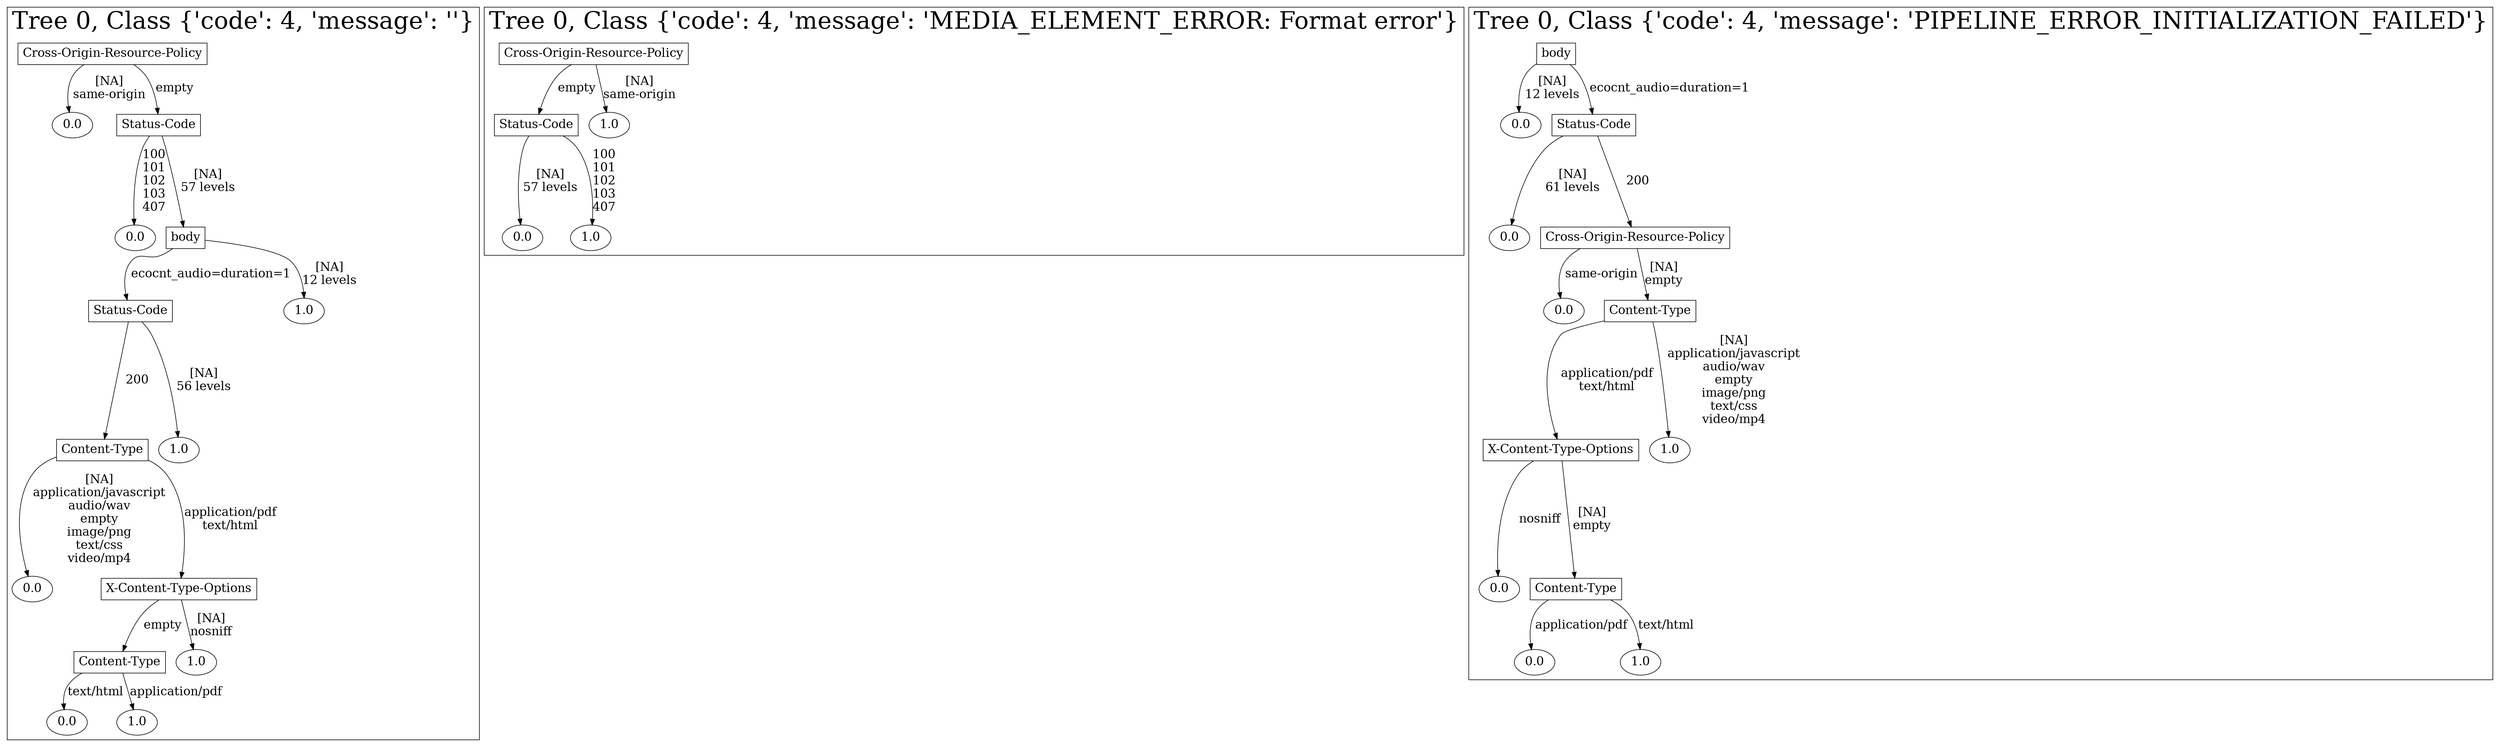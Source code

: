 /*
Generated by:
    http://https://github.com/h2oai/h2o-3/tree/master/h2o-genmodel/src/main/java/hex/genmodel/tools/PrintMojo.java
*/

/*
On a mac:

$ brew install graphviz
$ dot -Tpng file.gv -o file.png
$ open file.png
*/

digraph G {

subgraph cluster_0 {
/* Nodes */

/* Level 0 */
{
"SG_0_Node_0" [shape=box, fontsize=20, label="Cross-Origin-Resource-Policy"]
}

/* Level 1 */
{
"SG_0_Node_7" [fontsize=20, label="0.0"]
"SG_0_Node_1" [shape=box, fontsize=20, label="Status-Code"]
}

/* Level 2 */
{
"SG_0_Node_8" [fontsize=20, label="0.0"]
"SG_0_Node_2" [shape=box, fontsize=20, label="body"]
}

/* Level 3 */
{
"SG_0_Node_3" [shape=box, fontsize=20, label="Status-Code"]
"SG_0_Node_9" [fontsize=20, label="1.0"]
}

/* Level 4 */
{
"SG_0_Node_4" [shape=box, fontsize=20, label="Content-Type"]
"SG_0_Node_10" [fontsize=20, label="1.0"]
}

/* Level 5 */
{
"SG_0_Node_11" [fontsize=20, label="0.0"]
"SG_0_Node_5" [shape=box, fontsize=20, label="X-Content-Type-Options"]
}

/* Level 6 */
{
"SG_0_Node_6" [shape=box, fontsize=20, label="Content-Type"]
"SG_0_Node_12" [fontsize=20, label="1.0"]
}

/* Level 7 */
{
"SG_0_Node_13" [fontsize=20, label="0.0"]
"SG_0_Node_14" [fontsize=20, label="1.0"]
}

/* Edges */
"SG_0_Node_0" -> "SG_0_Node_7" [fontsize=20, label="[NA]
same-origin
"]
"SG_0_Node_0" -> "SG_0_Node_1" [fontsize=20, label="empty
"]
"SG_0_Node_1" -> "SG_0_Node_8" [fontsize=20, label="100
101
102
103
407
"]
"SG_0_Node_1" -> "SG_0_Node_2" [fontsize=20, label="[NA]
57 levels
"]
"SG_0_Node_2" -> "SG_0_Node_3" [fontsize=20, label="ecocnt_audio=duration=1
"]
"SG_0_Node_2" -> "SG_0_Node_9" [fontsize=20, label="[NA]
12 levels
"]
"SG_0_Node_3" -> "SG_0_Node_4" [fontsize=20, label="200
"]
"SG_0_Node_3" -> "SG_0_Node_10" [fontsize=20, label="[NA]
56 levels
"]
"SG_0_Node_4" -> "SG_0_Node_11" [fontsize=20, label="[NA]
application/javascript
audio/wav
empty
image/png
text/css
video/mp4
"]
"SG_0_Node_4" -> "SG_0_Node_5" [fontsize=20, label="application/pdf
text/html
"]
"SG_0_Node_5" -> "SG_0_Node_6" [fontsize=20, label="empty
"]
"SG_0_Node_5" -> "SG_0_Node_12" [fontsize=20, label="[NA]
nosniff
"]
"SG_0_Node_6" -> "SG_0_Node_13" [fontsize=20, label="text/html
"]
"SG_0_Node_6" -> "SG_0_Node_14" [fontsize=20, label="application/pdf
"]

fontsize=40
label="Tree 0, Class {'code': 4, 'message': ''}"
}

subgraph cluster_1 {
/* Nodes */

/* Level 0 */
{
"SG_1_Node_0" [shape=box, fontsize=20, label="Cross-Origin-Resource-Policy"]
}

/* Level 1 */
{
"SG_1_Node_1" [shape=box, fontsize=20, label="Status-Code"]
"SG_1_Node_2" [fontsize=20, label="1.0"]
}

/* Level 2 */
{
"SG_1_Node_3" [fontsize=20, label="0.0"]
"SG_1_Node_4" [fontsize=20, label="1.0"]
}

/* Edges */
"SG_1_Node_0" -> "SG_1_Node_1" [fontsize=20, label="empty
"]
"SG_1_Node_0" -> "SG_1_Node_2" [fontsize=20, label="[NA]
same-origin
"]
"SG_1_Node_1" -> "SG_1_Node_3" [fontsize=20, label="[NA]
57 levels
"]
"SG_1_Node_1" -> "SG_1_Node_4" [fontsize=20, label="100
101
102
103
407
"]

fontsize=40
label="Tree 0, Class {'code': 4, 'message': 'MEDIA_ELEMENT_ERROR: Format error'}"
}

subgraph cluster_2 {
/* Nodes */

/* Level 0 */
{
"SG_2_Node_0" [shape=box, fontsize=20, label="body"]
}

/* Level 1 */
{
"SG_2_Node_6" [fontsize=20, label="0.0"]
"SG_2_Node_1" [shape=box, fontsize=20, label="Status-Code"]
}

/* Level 2 */
{
"SG_2_Node_7" [fontsize=20, label="0.0"]
"SG_2_Node_2" [shape=box, fontsize=20, label="Cross-Origin-Resource-Policy"]
}

/* Level 3 */
{
"SG_2_Node_8" [fontsize=20, label="0.0"]
"SG_2_Node_3" [shape=box, fontsize=20, label="Content-Type"]
}

/* Level 4 */
{
"SG_2_Node_4" [shape=box, fontsize=20, label="X-Content-Type-Options"]
"SG_2_Node_9" [fontsize=20, label="1.0"]
}

/* Level 5 */
{
"SG_2_Node_10" [fontsize=20, label="0.0"]
"SG_2_Node_5" [shape=box, fontsize=20, label="Content-Type"]
}

/* Level 6 */
{
"SG_2_Node_11" [fontsize=20, label="0.0"]
"SG_2_Node_12" [fontsize=20, label="1.0"]
}

/* Edges */
"SG_2_Node_0" -> "SG_2_Node_6" [fontsize=20, label="[NA]
12 levels
"]
"SG_2_Node_0" -> "SG_2_Node_1" [fontsize=20, label="ecocnt_audio=duration=1
"]
"SG_2_Node_1" -> "SG_2_Node_7" [fontsize=20, label="[NA]
61 levels
"]
"SG_2_Node_1" -> "SG_2_Node_2" [fontsize=20, label="200
"]
"SG_2_Node_2" -> "SG_2_Node_8" [fontsize=20, label="same-origin
"]
"SG_2_Node_2" -> "SG_2_Node_3" [fontsize=20, label="[NA]
empty
"]
"SG_2_Node_3" -> "SG_2_Node_4" [fontsize=20, label="application/pdf
text/html
"]
"SG_2_Node_3" -> "SG_2_Node_9" [fontsize=20, label="[NA]
application/javascript
audio/wav
empty
image/png
text/css
video/mp4
"]
"SG_2_Node_4" -> "SG_2_Node_10" [fontsize=20, label="nosniff
"]
"SG_2_Node_4" -> "SG_2_Node_5" [fontsize=20, label="[NA]
empty
"]
"SG_2_Node_5" -> "SG_2_Node_11" [fontsize=20, label="application/pdf
"]
"SG_2_Node_5" -> "SG_2_Node_12" [fontsize=20, label="text/html
"]

fontsize=40
label="Tree 0, Class {'code': 4, 'message': 'PIPELINE_ERROR_INITIALIZATION_FAILED'}"
}

}

